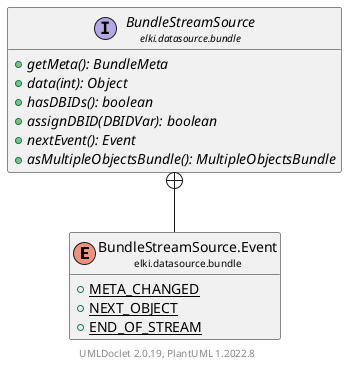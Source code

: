 @startuml
    remove .*\.(Instance|Par|Parameterizer|Factory)$
    set namespaceSeparator none
    hide empty fields
    hide empty methods

    enum "<size:14>BundleStreamSource.Event\n<size:10>elki.datasource.bundle" as elki.datasource.bundle.BundleStreamSource.Event [[BundleStreamSource.Event.html]] {
        {static} +META_CHANGED
        {static} +NEXT_OBJECT
        {static} +END_OF_STREAM
    }

    interface "<size:14>BundleStreamSource\n<size:10>elki.datasource.bundle" as elki.datasource.bundle.BundleStreamSource [[BundleStreamSource.html]] {
        {abstract} +getMeta(): BundleMeta
        {abstract} +data(int): Object
        {abstract} +hasDBIDs(): boolean
        {abstract} +assignDBID(DBIDVar): boolean
        {abstract} +nextEvent(): Event
        {abstract} +asMultipleObjectsBundle(): MultipleObjectsBundle
    }

    elki.datasource.bundle.BundleStreamSource +-- elki.datasource.bundle.BundleStreamSource.Event

    center footer UMLDoclet 2.0.19, PlantUML 1.2022.8
@enduml

